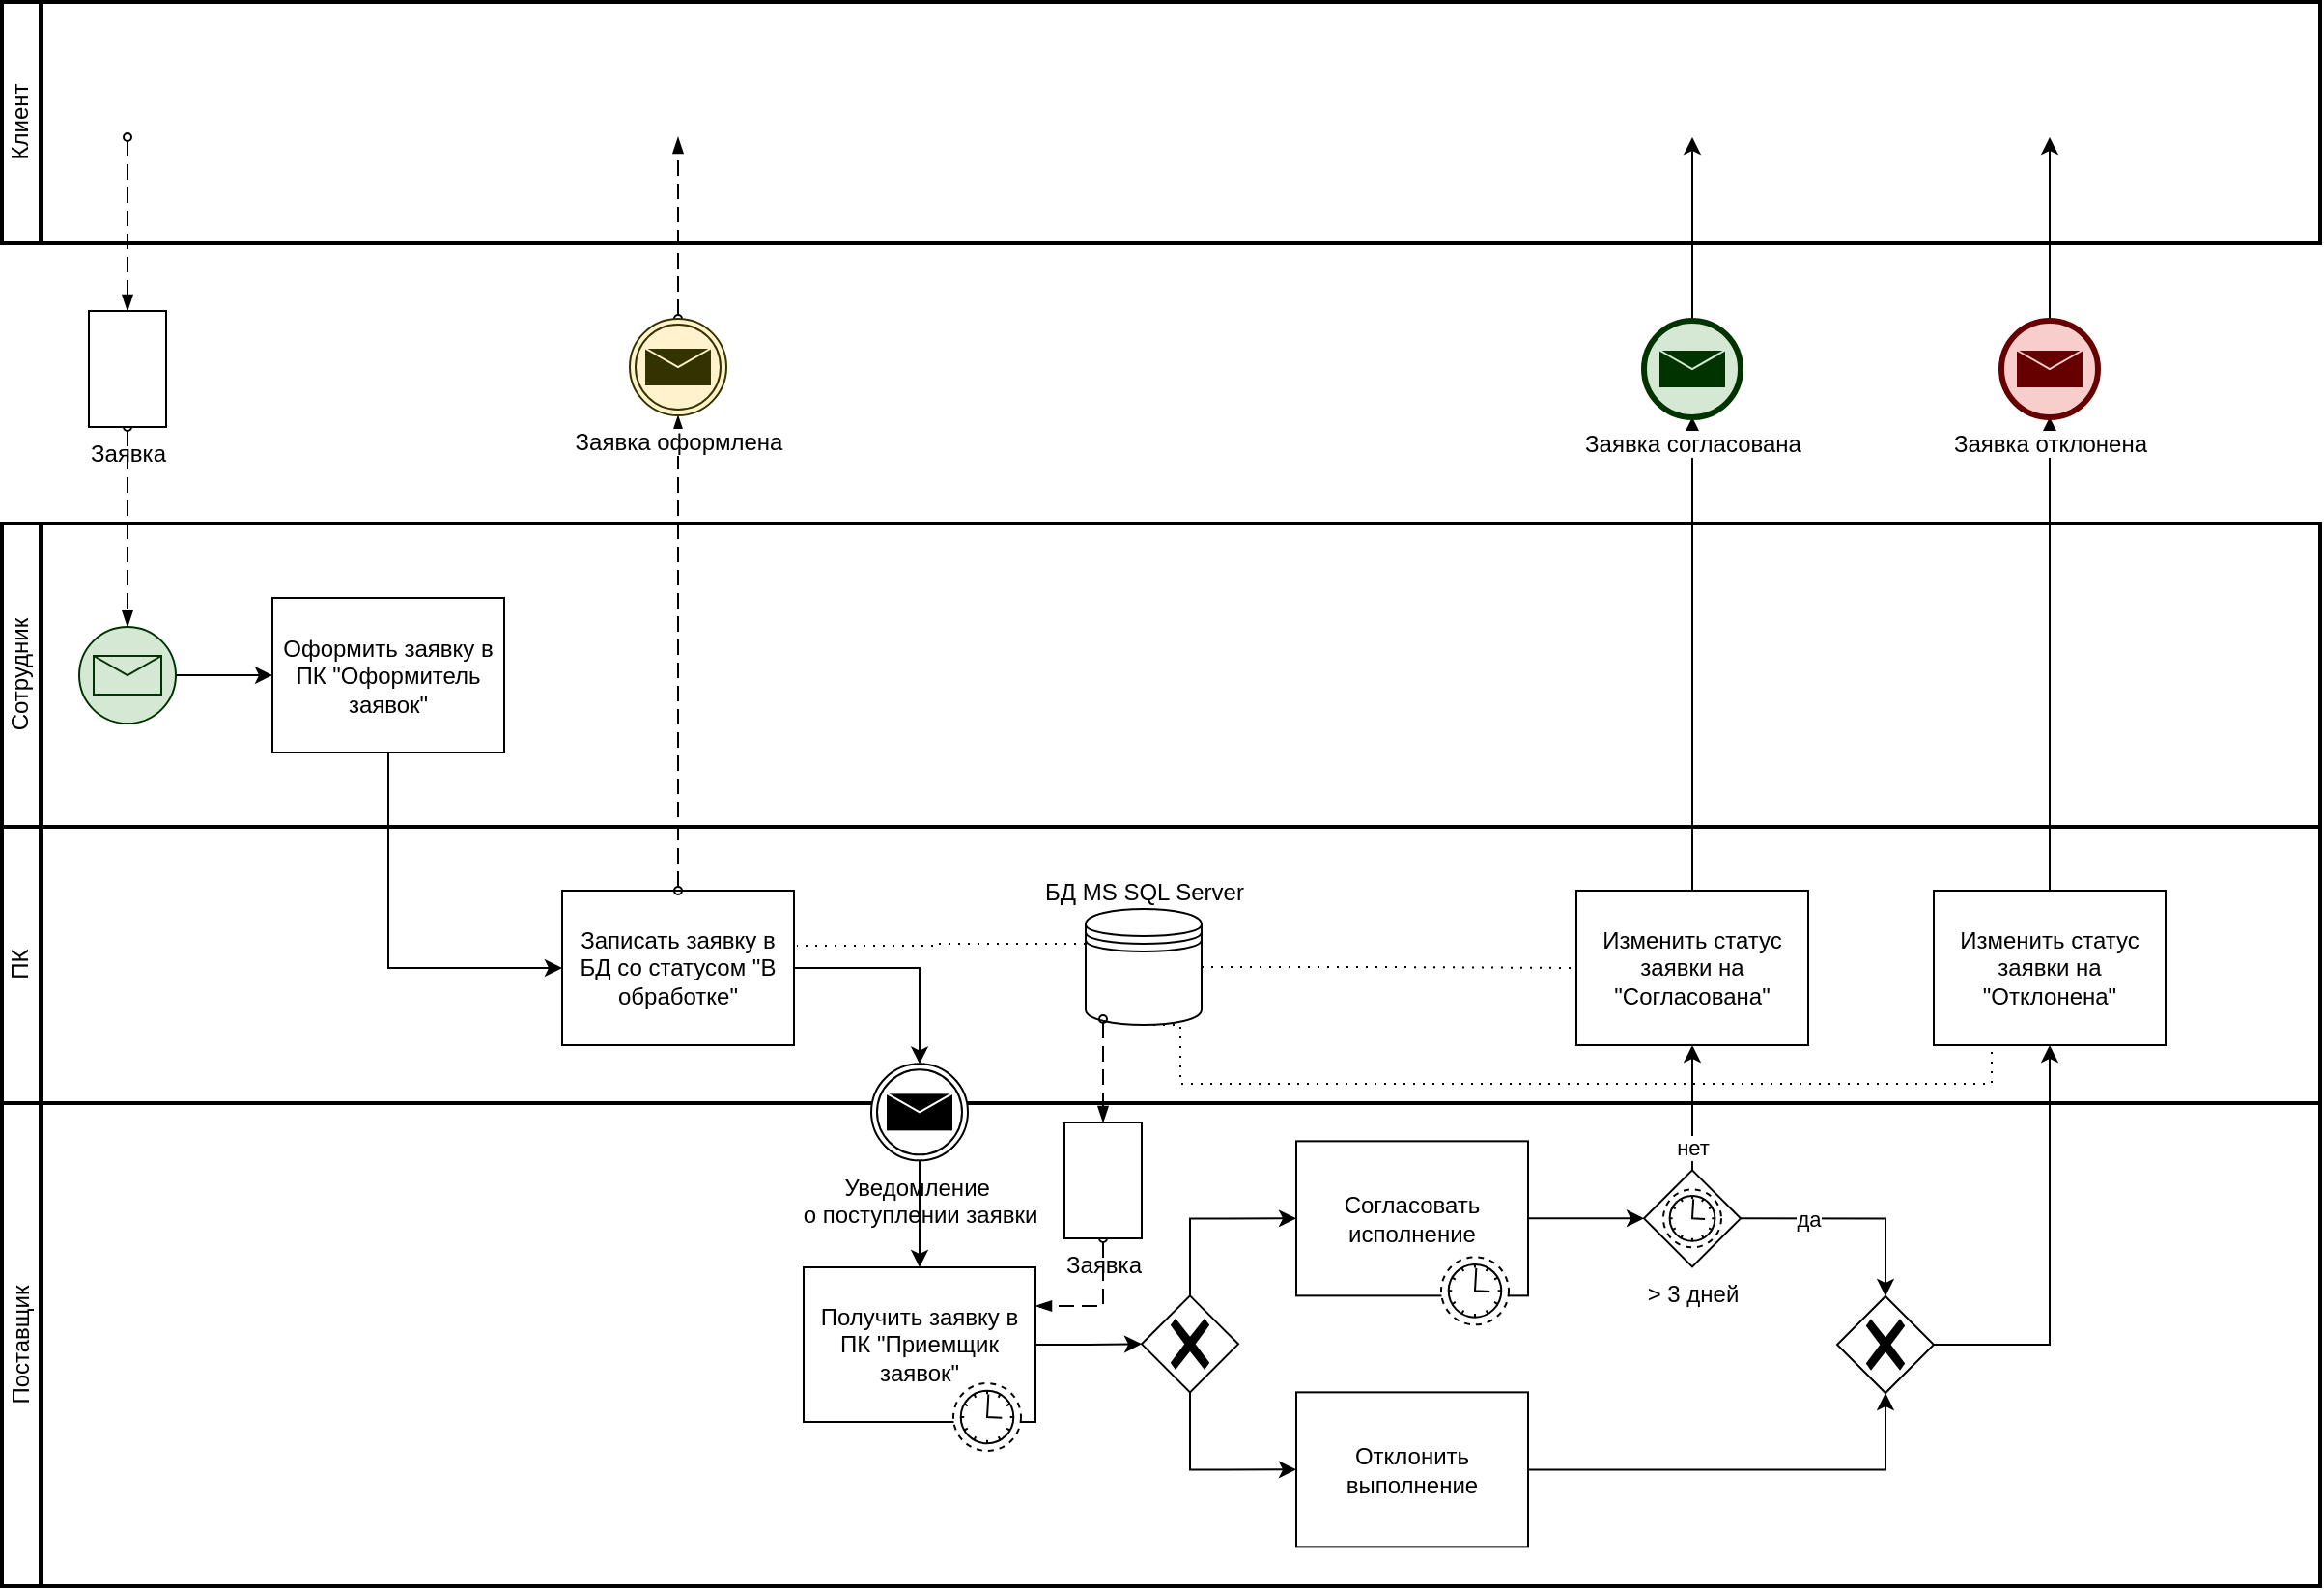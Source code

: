 <mxfile version="26.1.1">
  <diagram name="Page-1" id="2a216829-ef6e-dabb-86c1-c78162f3ba2b">
    <mxGraphModel dx="1750" dy="928" grid="1" gridSize="10" guides="1" tooltips="1" connect="1" arrows="1" fold="1" page="1" pageScale="1" pageWidth="850" pageHeight="1100" background="none" math="0" shadow="0">
      <root>
        <mxCell id="0" />
        <mxCell id="1" parent="0" />
        <mxCell id="HtF4_B8D5Q-UJ-8oCtYW-14" value="Поставщик" style="swimlane;html=1;startSize=20;fontStyle=0;collapsible=0;horizontal=0;swimlaneLine=1;swimlaneFillColor=#ffffff;strokeWidth=2;whiteSpace=wrap;" parent="1" vertex="1">
          <mxGeometry x="390" y="660" width="1200" height="250" as="geometry" />
        </mxCell>
        <mxCell id="HtF4_B8D5Q-UJ-8oCtYW-24" value="" style="points=[[0.25,0.25,0],[0.5,0,0],[0.75,0.25,0],[1,0.5,0],[0.75,0.75,0],[0.5,1,0],[0.25,0.75,0],[0,0.5,0]];shape=mxgraph.bpmn.gateway2;html=1;verticalLabelPosition=bottom;labelBackgroundColor=#ffffff;verticalAlign=top;align=center;perimeter=rhombusPerimeter;outlineConnect=0;outline=none;symbol=none;gwType=exclusive;" parent="HtF4_B8D5Q-UJ-8oCtYW-14" vertex="1">
          <mxGeometry x="590" y="99.68" width="50" height="50" as="geometry" />
        </mxCell>
        <mxCell id="HtF4_B8D5Q-UJ-8oCtYW-25" style="edgeStyle=orthogonalEdgeStyle;rounded=0;orthogonalLoop=1;jettySize=auto;html=1;entryX=0;entryY=0.5;entryDx=0;entryDy=0;entryPerimeter=0;exitX=1;exitY=0.5;exitDx=0;exitDy=0;exitPerimeter=0;" parent="HtF4_B8D5Q-UJ-8oCtYW-14" source="HtF4_B8D5Q-UJ-8oCtYW-39" target="HtF4_B8D5Q-UJ-8oCtYW-24" edge="1">
          <mxGeometry relative="1" as="geometry">
            <mxPoint x="260" y="100" as="sourcePoint" />
          </mxGeometry>
        </mxCell>
        <mxCell id="HtF4_B8D5Q-UJ-8oCtYW-37" value="&amp;gt; 3 дней" style="points=[[0.25,0.25,0],[0.5,0,0],[0.75,0.25,0],[1,0.5,0],[0.75,0.75,0],[0.5,1,0],[0.25,0.75,0],[0,0.5,0]];shape=mxgraph.bpmn.gateway2;html=1;verticalLabelPosition=bottom;labelBackgroundColor=#ffffff;verticalAlign=top;align=center;perimeter=rhombusPerimeter;outlineConnect=0;outline=eventNonint;symbol=timer;labelPosition=center;" parent="HtF4_B8D5Q-UJ-8oCtYW-14" vertex="1">
          <mxGeometry x="850" y="34.68" width="50" height="50" as="geometry" />
        </mxCell>
        <mxCell id="HtF4_B8D5Q-UJ-8oCtYW-38" style="edgeStyle=orthogonalEdgeStyle;rounded=0;orthogonalLoop=1;jettySize=auto;html=1;exitX=1;exitY=0.5;exitDx=0;exitDy=0;exitPerimeter=0;entryX=0;entryY=0.5;entryDx=0;entryDy=0;entryPerimeter=0;" parent="HtF4_B8D5Q-UJ-8oCtYW-14" source="HtF4_B8D5Q-UJ-8oCtYW-40" target="HtF4_B8D5Q-UJ-8oCtYW-37" edge="1">
          <mxGeometry relative="1" as="geometry">
            <mxPoint x="990" y="51.68" as="sourcePoint" />
          </mxGeometry>
        </mxCell>
        <mxCell id="HtF4_B8D5Q-UJ-8oCtYW-39" value="Получить заявку в ПК &quot;Приемщик заявок&quot;" style="points=[[0.25,0,0],[0.5,0,0],[0.75,0,0],[1,0.25,0],[1,0.5,0],[1,0.75,0],[0.75,1,0],[0.5,1,0],[0.25,1,0],[0,0.75,0],[0,0.5,0],[0,0.25,0]];shape=mxgraph.bpmn.task2;whiteSpace=wrap;rectStyle=rounded;size=10;html=1;container=1;expand=0;collapsible=0;taskMarker=user;" parent="HtF4_B8D5Q-UJ-8oCtYW-14" vertex="1">
          <mxGeometry x="415" y="85" width="120" height="80" as="geometry" />
        </mxCell>
        <mxCell id="HtF4_B8D5Q-UJ-8oCtYW-36" value="" style="points=[[0.145,0.145,0],[0.5,0,0],[0.855,0.145,0],[1,0.5,0],[0.855,0.855,0],[0.5,1,0],[0.145,0.855,0],[0,0.5,0]];shape=mxgraph.bpmn.event;html=1;verticalLabelPosition=bottom;labelBackgroundColor=#ffffff;verticalAlign=top;align=center;perimeter=ellipsePerimeter;outlineConnect=0;aspect=fixed;outline=eventNonint;symbol=timer;" parent="HtF4_B8D5Q-UJ-8oCtYW-39" vertex="1">
          <mxGeometry x="77.5" y="60" width="35" height="35" as="geometry" />
        </mxCell>
        <mxCell id="HtF4_B8D5Q-UJ-8oCtYW-40" value="Согласовать исполнение" style="points=[[0.25,0,0],[0.5,0,0],[0.75,0,0],[1,0.25,0],[1,0.5,0],[1,0.75,0],[0.75,1,0],[0.5,1,0],[0.25,1,0],[0,0.75,0],[0,0.5,0],[0,0.25,0]];shape=mxgraph.bpmn.task2;whiteSpace=wrap;rectStyle=rounded;size=10;html=1;container=1;expand=0;collapsible=0;taskMarker=user;" parent="HtF4_B8D5Q-UJ-8oCtYW-14" vertex="1">
          <mxGeometry x="670" y="19.68" width="120" height="80" as="geometry" />
        </mxCell>
        <mxCell id="HtF4_B8D5Q-UJ-8oCtYW-73" value="" style="points=[[0.145,0.145,0],[0.5,0,0],[0.855,0.145,0],[1,0.5,0],[0.855,0.855,0],[0.5,1,0],[0.145,0.855,0],[0,0.5,0]];shape=mxgraph.bpmn.event;html=1;verticalLabelPosition=bottom;labelBackgroundColor=#ffffff;verticalAlign=top;align=center;perimeter=ellipsePerimeter;outlineConnect=0;aspect=fixed;outline=eventNonint;symbol=timer;" parent="HtF4_B8D5Q-UJ-8oCtYW-40" vertex="1">
          <mxGeometry x="75" y="60" width="35" height="35" as="geometry" />
        </mxCell>
        <mxCell id="HtF4_B8D5Q-UJ-8oCtYW-34" style="edgeStyle=orthogonalEdgeStyle;rounded=0;orthogonalLoop=1;jettySize=auto;html=1;entryX=0;entryY=0.5;entryDx=0;entryDy=0;entryPerimeter=0;exitX=0.5;exitY=0;exitDx=0;exitDy=0;exitPerimeter=0;" parent="HtF4_B8D5Q-UJ-8oCtYW-14" source="HtF4_B8D5Q-UJ-8oCtYW-24" target="HtF4_B8D5Q-UJ-8oCtYW-40" edge="1">
          <mxGeometry relative="1" as="geometry">
            <mxPoint x="870" y="51.68" as="targetPoint" />
          </mxGeometry>
        </mxCell>
        <mxCell id="HtF4_B8D5Q-UJ-8oCtYW-41" value="Отклонить выполнение" style="points=[[0.25,0,0],[0.5,0,0],[0.75,0,0],[1,0.25,0],[1,0.5,0],[1,0.75,0],[0.75,1,0],[0.5,1,0],[0.25,1,0],[0,0.75,0],[0,0.5,0],[0,0.25,0]];shape=mxgraph.bpmn.task2;whiteSpace=wrap;rectStyle=rounded;size=10;html=1;container=1;expand=0;collapsible=0;taskMarker=user;" parent="HtF4_B8D5Q-UJ-8oCtYW-14" vertex="1">
          <mxGeometry x="670" y="149.68" width="120" height="80" as="geometry" />
        </mxCell>
        <mxCell id="HtF4_B8D5Q-UJ-8oCtYW-35" style="edgeStyle=orthogonalEdgeStyle;rounded=0;orthogonalLoop=1;jettySize=auto;html=1;exitX=0.5;exitY=1;exitDx=0;exitDy=0;exitPerimeter=0;entryX=0;entryY=0.5;entryDx=0;entryDy=0;entryPerimeter=0;" parent="HtF4_B8D5Q-UJ-8oCtYW-14" source="HtF4_B8D5Q-UJ-8oCtYW-24" target="HtF4_B8D5Q-UJ-8oCtYW-41" edge="1">
          <mxGeometry relative="1" as="geometry">
            <mxPoint x="870" y="151.68" as="targetPoint" />
          </mxGeometry>
        </mxCell>
        <mxCell id="HtF4_B8D5Q-UJ-8oCtYW-42" value="" style="points=[[0.25,0.25,0],[0.5,0,0],[0.75,0.25,0],[1,0.5,0],[0.75,0.75,0],[0.5,1,0],[0.25,0.75,0],[0,0.5,0]];shape=mxgraph.bpmn.gateway2;html=1;verticalLabelPosition=bottom;labelBackgroundColor=#ffffff;verticalAlign=top;align=center;perimeter=rhombusPerimeter;outlineConnect=0;outline=none;symbol=none;gwType=exclusive;" parent="HtF4_B8D5Q-UJ-8oCtYW-14" vertex="1">
          <mxGeometry x="950" y="100" width="50" height="50" as="geometry" />
        </mxCell>
        <mxCell id="HtF4_B8D5Q-UJ-8oCtYW-43" style="edgeStyle=orthogonalEdgeStyle;rounded=0;orthogonalLoop=1;jettySize=auto;html=1;entryX=0.5;entryY=1;entryDx=0;entryDy=0;entryPerimeter=0;" parent="HtF4_B8D5Q-UJ-8oCtYW-14" source="HtF4_B8D5Q-UJ-8oCtYW-41" target="HtF4_B8D5Q-UJ-8oCtYW-42" edge="1">
          <mxGeometry relative="1" as="geometry" />
        </mxCell>
        <mxCell id="HtF4_B8D5Q-UJ-8oCtYW-44" style="edgeStyle=orthogonalEdgeStyle;rounded=0;orthogonalLoop=1;jettySize=auto;html=1;entryX=0.5;entryY=0;entryDx=0;entryDy=0;entryPerimeter=0;exitX=1;exitY=0.5;exitDx=0;exitDy=0;exitPerimeter=0;" parent="HtF4_B8D5Q-UJ-8oCtYW-14" source="HtF4_B8D5Q-UJ-8oCtYW-37" target="HtF4_B8D5Q-UJ-8oCtYW-42" edge="1">
          <mxGeometry relative="1" as="geometry">
            <mxPoint x="970" y="34.68" as="sourcePoint" />
            <mxPoint x="1045.02" y="74.68" as="targetPoint" />
          </mxGeometry>
        </mxCell>
        <mxCell id="HtF4_B8D5Q-UJ-8oCtYW-45" value="да" style="edgeLabel;html=1;align=center;verticalAlign=middle;resizable=0;points=[];" parent="HtF4_B8D5Q-UJ-8oCtYW-44" vertex="1" connectable="0">
          <mxGeometry x="-0.095" y="-1" relative="1" as="geometry">
            <mxPoint x="-17" y="-1" as="offset" />
          </mxGeometry>
        </mxCell>
        <mxCell id="4Kduz1Ke5E7AeXWU6t7F-3" value="" style="dashed=1;dashPattern=8 4;endArrow=blockThin;endFill=1;startArrow=oval;startFill=0;endSize=6;startSize=4;html=1;rounded=0;entryX=1;entryY=0.25;entryDx=0;entryDy=0;entryPerimeter=0;edgeStyle=orthogonalEdgeStyle;exitX=0.5;exitY=1;exitDx=0;exitDy=0;exitPerimeter=0;" edge="1" parent="HtF4_B8D5Q-UJ-8oCtYW-14" source="4Kduz1Ke5E7AeXWU6t7F-4" target="HtF4_B8D5Q-UJ-8oCtYW-39">
          <mxGeometry width="160" relative="1" as="geometry">
            <mxPoint x="370" y="70" as="sourcePoint" />
            <mxPoint x="350" y="166.68" as="targetPoint" />
          </mxGeometry>
        </mxCell>
        <mxCell id="4Kduz1Ke5E7AeXWU6t7F-4" value="Заявка" style="shape=mxgraph.bpmn.data2;labelPosition=center;verticalLabelPosition=bottom;align=center;verticalAlign=top;size=15;html=1;" vertex="1" parent="HtF4_B8D5Q-UJ-8oCtYW-14">
          <mxGeometry x="550" y="10.0" width="40" height="60" as="geometry" />
        </mxCell>
        <mxCell id="HtF4_B8D5Q-UJ-8oCtYW-69" value="ПК" style="swimlane;html=1;startSize=20;fontStyle=0;collapsible=0;horizontal=0;swimlaneLine=1;swimlaneFillColor=#ffffff;strokeWidth=2;whiteSpace=wrap;" parent="1" vertex="1">
          <mxGeometry x="390" y="517" width="1200" height="143" as="geometry" />
        </mxCell>
        <mxCell id="HtF4_B8D5Q-UJ-8oCtYW-54" value="Изменить статус заявки на &quot;Отклонена&quot;" style="points=[[0.25,0,0],[0.5,0,0],[0.75,0,0],[1,0.25,0],[1,0.5,0],[1,0.75,0],[0.75,1,0],[0.5,1,0],[0.25,1,0],[0,0.75,0],[0,0.5,0],[0,0.25,0]];shape=mxgraph.bpmn.task2;whiteSpace=wrap;rectStyle=rounded;size=10;html=1;container=1;expand=0;collapsible=0;taskMarker=script;" parent="HtF4_B8D5Q-UJ-8oCtYW-69" vertex="1">
          <mxGeometry x="1000" y="33" width="120" height="80" as="geometry" />
        </mxCell>
        <mxCell id="HtF4_B8D5Q-UJ-8oCtYW-70" value="Записать заявку в БД со статусом &quot;В обработке&quot;" style="points=[[0.25,0,0],[0.5,0,0],[0.75,0,0],[1,0.25,0],[1,0.5,0],[1,0.75,0],[0.75,1,0],[0.5,1,0],[0.25,1,0],[0,0.75,0],[0,0.5,0],[0,0.25,0]];shape=mxgraph.bpmn.task2;whiteSpace=wrap;rectStyle=rounded;size=10;html=1;container=1;expand=0;collapsible=0;taskMarker=script;" parent="HtF4_B8D5Q-UJ-8oCtYW-69" vertex="1">
          <mxGeometry x="290" y="33" width="120" height="80" as="geometry" />
        </mxCell>
        <mxCell id="HtF4_B8D5Q-UJ-8oCtYW-12" value="БД MS SQL Server" style="shape=datastore;html=1;labelPosition=center;verticalLabelPosition=top;align=center;verticalAlign=bottom;" parent="HtF4_B8D5Q-UJ-8oCtYW-69" vertex="1">
          <mxGeometry x="561" y="42.5" width="60" height="60" as="geometry" />
        </mxCell>
        <mxCell id="HtF4_B8D5Q-UJ-8oCtYW-71" value="" style="edgeStyle=orthogonalEdgeStyle;fontSize=12;html=1;endFill=0;startFill=0;endSize=6;startSize=6;dashed=1;dashPattern=1 4;endArrow=none;startArrow=none;rounded=0;entryX=1.013;entryY=0.356;entryDx=0;entryDy=0;entryPerimeter=0;exitX=0;exitY=0.3;exitDx=0;exitDy=0;" parent="HtF4_B8D5Q-UJ-8oCtYW-69" source="HtF4_B8D5Q-UJ-8oCtYW-12" target="HtF4_B8D5Q-UJ-8oCtYW-70" edge="1">
          <mxGeometry width="160" relative="1" as="geometry">
            <mxPoint x="790" y="953" as="sourcePoint" />
            <mxPoint x="1125" y="953" as="targetPoint" />
          </mxGeometry>
        </mxCell>
        <mxCell id="HtF4_B8D5Q-UJ-8oCtYW-60" value="Изменить статус заявки на &quot;Согласована&quot;" style="points=[[0.25,0,0],[0.5,0,0],[0.75,0,0],[1,0.25,0],[1,0.5,0],[1,0.75,0],[0.75,1,0],[0.5,1,0],[0.25,1,0],[0,0.75,0],[0,0.5,0],[0,0.25,0]];shape=mxgraph.bpmn.task2;whiteSpace=wrap;rectStyle=rounded;size=10;html=1;container=1;expand=0;collapsible=0;taskMarker=script;" parent="HtF4_B8D5Q-UJ-8oCtYW-69" vertex="1">
          <mxGeometry x="815" y="33" width="120" height="80" as="geometry" />
        </mxCell>
        <mxCell id="HtF4_B8D5Q-UJ-8oCtYW-55" value="" style="edgeStyle=orthogonalEdgeStyle;fontSize=12;html=1;endFill=0;startFill=0;endSize=6;startSize=6;dashed=1;dashPattern=1 4;endArrow=none;startArrow=none;rounded=0;entryX=0;entryY=0.5;entryDx=0;entryDy=0;entryPerimeter=0;exitX=1;exitY=0.5;exitDx=0;exitDy=0;" parent="HtF4_B8D5Q-UJ-8oCtYW-69" source="HtF4_B8D5Q-UJ-8oCtYW-12" target="HtF4_B8D5Q-UJ-8oCtYW-60" edge="1">
          <mxGeometry width="160" relative="1" as="geometry">
            <mxPoint x="460" y="-340" as="sourcePoint" />
            <mxPoint x="620" y="-340" as="targetPoint" />
          </mxGeometry>
        </mxCell>
        <mxCell id="HtF4_B8D5Q-UJ-8oCtYW-78" value="" style="edgeStyle=orthogonalEdgeStyle;fontSize=12;html=1;endFill=0;startFill=0;endSize=6;startSize=6;dashed=1;dashPattern=1 4;endArrow=none;startArrow=none;rounded=0;entryX=0.25;entryY=1;entryDx=0;entryDy=0;entryPerimeter=0;exitX=0.5;exitY=1;exitDx=0;exitDy=0;" parent="HtF4_B8D5Q-UJ-8oCtYW-69" source="HtF4_B8D5Q-UJ-8oCtYW-12" target="HtF4_B8D5Q-UJ-8oCtYW-54" edge="1">
          <mxGeometry width="160" relative="1" as="geometry">
            <mxPoint x="340" y="60" as="sourcePoint" />
            <mxPoint x="525" y="160" as="targetPoint" />
            <Array as="points">
              <mxPoint x="610" y="133" />
              <mxPoint x="1030" y="133" />
            </Array>
          </mxGeometry>
        </mxCell>
        <mxCell id="4Kduz1Ke5E7AeXWU6t7F-12" value="" style="edgeStyle=orthogonalEdgeStyle;rounded=0;orthogonalLoop=1;jettySize=auto;html=1;entryX=0.5;entryY=0;entryDx=0;entryDy=0;entryPerimeter=0;exitX=1;exitY=0.5;exitDx=0;exitDy=0;exitPerimeter=0;" edge="1" parent="HtF4_B8D5Q-UJ-8oCtYW-69" source="HtF4_B8D5Q-UJ-8oCtYW-70" target="4Kduz1Ke5E7AeXWU6t7F-11">
          <mxGeometry relative="1" as="geometry">
            <mxPoint x="410" y="73" as="sourcePoint" />
            <mxPoint x="500" y="238" as="targetPoint" />
          </mxGeometry>
        </mxCell>
        <mxCell id="4Kduz1Ke5E7AeXWU6t7F-11" value="Уведомление&amp;nbsp;&lt;div&gt;о поступлении заявки&lt;/div&gt;" style="points=[[0.145,0.145,0],[0.5,0,0],[0.855,0.145,0],[1,0.5,0],[0.855,0.855,0],[0.5,1,0],[0.145,0.855,0],[0,0.5,0]];shape=mxgraph.bpmn.event;html=1;verticalLabelPosition=bottom;labelBackgroundColor=#ffffff;verticalAlign=top;align=center;perimeter=ellipsePerimeter;outlineConnect=0;aspect=fixed;outline=throwing;symbol=message;" vertex="1" parent="HtF4_B8D5Q-UJ-8oCtYW-69">
          <mxGeometry x="450" y="122.68" width="50" height="50" as="geometry" />
        </mxCell>
        <mxCell id="HtF4_B8D5Q-UJ-8oCtYW-8" value="Сотрудник" style="swimlane;html=1;startSize=20;fontStyle=0;collapsible=0;horizontal=0;swimlaneLine=1;swimlaneFillColor=#ffffff;strokeWidth=2;whiteSpace=wrap;" parent="1" vertex="1">
          <mxGeometry x="390" y="360" width="1200" height="157" as="geometry" />
        </mxCell>
        <mxCell id="HtF4_B8D5Q-UJ-8oCtYW-29" value="" style="points=[[0.145,0.145,0],[0.5,0,0],[0.855,0.145,0],[1,0.5,0],[0.855,0.855,0],[0.5,1,0],[0.145,0.855,0],[0,0.5,0]];shape=mxgraph.bpmn.event;html=1;verticalLabelPosition=bottom;labelBackgroundColor=#ffffff;verticalAlign=top;align=center;perimeter=ellipsePerimeter;outlineConnect=0;aspect=fixed;outline=standard;symbol=message;fillColor=#d5e8d4;strokeColor=#003300;" parent="HtF4_B8D5Q-UJ-8oCtYW-8" vertex="1">
          <mxGeometry x="40" y="53.5" width="50" height="50" as="geometry" />
        </mxCell>
        <mxCell id="HtF4_B8D5Q-UJ-8oCtYW-30" style="edgeStyle=orthogonalEdgeStyle;rounded=0;orthogonalLoop=1;jettySize=auto;html=1;entryX=0;entryY=0.5;entryDx=0;entryDy=0;entryPerimeter=0;" parent="HtF4_B8D5Q-UJ-8oCtYW-8" source="HtF4_B8D5Q-UJ-8oCtYW-29" target="HtF4_B8D5Q-UJ-8oCtYW-67" edge="1">
          <mxGeometry relative="1" as="geometry">
            <mxPoint x="140" y="80" as="targetPoint" />
          </mxGeometry>
        </mxCell>
        <mxCell id="HtF4_B8D5Q-UJ-8oCtYW-67" value="Оформить заявку в ПК &quot;Оформитель заявок&quot;" style="points=[[0.25,0,0],[0.5,0,0],[0.75,0,0],[1,0.25,0],[1,0.5,0],[1,0.75,0],[0.75,1,0],[0.5,1,0],[0.25,1,0],[0,0.75,0],[0,0.5,0],[0,0.25,0]];shape=mxgraph.bpmn.task2;whiteSpace=wrap;rectStyle=rounded;size=10;html=1;container=1;expand=0;collapsible=0;taskMarker=user;" parent="HtF4_B8D5Q-UJ-8oCtYW-8" vertex="1">
          <mxGeometry x="140" y="38.5" width="120" height="80" as="geometry" />
        </mxCell>
        <mxCell id="HtF4_B8D5Q-UJ-8oCtYW-20" style="edgeStyle=orthogonalEdgeStyle;rounded=0;orthogonalLoop=1;jettySize=auto;html=1;entryX=0;entryY=0.5;entryDx=0;entryDy=0;entryPerimeter=0;exitX=0.5;exitY=1;exitDx=0;exitDy=0;exitPerimeter=0;" parent="1" source="HtF4_B8D5Q-UJ-8oCtYW-67" target="HtF4_B8D5Q-UJ-8oCtYW-70" edge="1">
          <mxGeometry relative="1" as="geometry">
            <mxPoint x="590" y="617" as="sourcePoint" />
            <mxPoint x="590" y="797" as="targetPoint" />
          </mxGeometry>
        </mxCell>
        <mxCell id="HtF4_B8D5Q-UJ-8oCtYW-27" value="Клиент" style="swimlane;html=1;startSize=20;fontStyle=0;collapsible=0;horizontal=0;swimlaneLine=1;swimlaneFillColor=#ffffff;strokeWidth=2;whiteSpace=wrap;" parent="1" vertex="1">
          <mxGeometry x="390" y="90" width="1200" height="125" as="geometry" />
        </mxCell>
        <mxCell id="HtF4_B8D5Q-UJ-8oCtYW-50" value="" style="dashed=1;dashPattern=8 4;endArrow=blockThin;endFill=1;startArrow=oval;startFill=0;endSize=6;startSize=4;html=1;rounded=0;exitX=0.5;exitY=0;exitDx=0;exitDy=0;exitPerimeter=0;" parent="HtF4_B8D5Q-UJ-8oCtYW-27" source="HtF4_B8D5Q-UJ-8oCtYW-48" edge="1">
          <mxGeometry width="160" relative="1" as="geometry">
            <mxPoint x="305" y="120" as="sourcePoint" />
            <mxPoint x="350" y="70" as="targetPoint" />
          </mxGeometry>
        </mxCell>
        <mxCell id="HtF4_B8D5Q-UJ-8oCtYW-31" value="" style="dashed=1;dashPattern=8 4;endArrow=blockThin;endFill=1;startArrow=oval;startFill=0;endSize=6;startSize=4;html=1;rounded=0;entryX=0.5;entryY=0;entryDx=0;entryDy=0;entryPerimeter=0;" parent="1" source="HtF4_B8D5Q-UJ-8oCtYW-28" target="HtF4_B8D5Q-UJ-8oCtYW-29" edge="1">
          <mxGeometry width="160" relative="1" as="geometry">
            <mxPoint x="455" y="377" as="sourcePoint" />
            <mxPoint x="880" y="457" as="targetPoint" />
          </mxGeometry>
        </mxCell>
        <mxCell id="HtF4_B8D5Q-UJ-8oCtYW-28" value="Заявка" style="shape=mxgraph.bpmn.data2;labelPosition=center;verticalLabelPosition=bottom;align=center;verticalAlign=top;size=15;html=1;" parent="1" vertex="1">
          <mxGeometry x="435" y="250" width="40" height="60" as="geometry" />
        </mxCell>
        <mxCell id="HtF4_B8D5Q-UJ-8oCtYW-49" value="" style="dashed=1;dashPattern=8 4;endArrow=blockThin;endFill=1;startArrow=oval;startFill=0;endSize=6;startSize=4;html=1;rounded=0;exitX=0.5;exitY=0;exitDx=0;exitDy=0;exitPerimeter=0;entryX=0.5;entryY=1;entryDx=0;entryDy=0;entryPerimeter=0;" parent="1" source="HtF4_B8D5Q-UJ-8oCtYW-70" target="HtF4_B8D5Q-UJ-8oCtYW-48" edge="1">
          <mxGeometry width="160" relative="1" as="geometry">
            <mxPoint x="590" y="537" as="sourcePoint" />
            <mxPoint x="820" y="457" as="targetPoint" />
          </mxGeometry>
        </mxCell>
        <mxCell id="HtF4_B8D5Q-UJ-8oCtYW-58" style="edgeStyle=orthogonalEdgeStyle;rounded=0;orthogonalLoop=1;jettySize=auto;html=1;exitX=0.5;exitY=0;exitDx=0;exitDy=0;exitPerimeter=0;" parent="1" source="HtF4_B8D5Q-UJ-8oCtYW-56" edge="1">
          <mxGeometry relative="1" as="geometry">
            <mxPoint x="1450" y="160" as="targetPoint" />
          </mxGeometry>
        </mxCell>
        <mxCell id="HtF4_B8D5Q-UJ-8oCtYW-65" style="edgeStyle=orthogonalEdgeStyle;rounded=0;orthogonalLoop=1;jettySize=auto;html=1;exitX=0.5;exitY=0;exitDx=0;exitDy=0;exitPerimeter=0;" parent="1" source="HtF4_B8D5Q-UJ-8oCtYW-63" edge="1">
          <mxGeometry relative="1" as="geometry">
            <mxPoint x="1265" y="160" as="targetPoint" />
          </mxGeometry>
        </mxCell>
        <mxCell id="HtF4_B8D5Q-UJ-8oCtYW-64" style="edgeStyle=orthogonalEdgeStyle;rounded=0;orthogonalLoop=1;jettySize=auto;html=1;entryX=0.5;entryY=1;entryDx=0;entryDy=0;entryPerimeter=0;exitX=0.5;exitY=0;exitDx=0;exitDy=0;exitPerimeter=0;" parent="1" source="HtF4_B8D5Q-UJ-8oCtYW-60" target="HtF4_B8D5Q-UJ-8oCtYW-63" edge="1">
          <mxGeometry relative="1" as="geometry" />
        </mxCell>
        <mxCell id="HtF4_B8D5Q-UJ-8oCtYW-63" value="Заявка согласована" style="points=[[0.145,0.145,0],[0.5,0,0],[0.855,0.145,0],[1,0.5,0],[0.855,0.855,0],[0.5,1,0],[0.145,0.855,0],[0,0.5,0]];shape=mxgraph.bpmn.event;html=1;verticalLabelPosition=bottom;labelBackgroundColor=#ffffff;verticalAlign=top;align=center;perimeter=ellipsePerimeter;outlineConnect=0;aspect=fixed;outline=end;symbol=message;fillColor=#d5e8d4;strokeColor=#003300;" parent="1" vertex="1">
          <mxGeometry x="1240" y="255" width="50" height="50" as="geometry" />
        </mxCell>
        <mxCell id="HtF4_B8D5Q-UJ-8oCtYW-46" style="edgeStyle=orthogonalEdgeStyle;rounded=0;orthogonalLoop=1;jettySize=auto;html=1;entryX=0.5;entryY=1;entryDx=0;entryDy=0;entryPerimeter=0;exitX=1;exitY=0.5;exitDx=0;exitDy=0;exitPerimeter=0;" parent="1" source="HtF4_B8D5Q-UJ-8oCtYW-42" target="HtF4_B8D5Q-UJ-8oCtYW-54" edge="1">
          <mxGeometry relative="1" as="geometry" />
        </mxCell>
        <mxCell id="HtF4_B8D5Q-UJ-8oCtYW-57" style="edgeStyle=orthogonalEdgeStyle;rounded=0;orthogonalLoop=1;jettySize=auto;html=1;entryX=0.5;entryY=1;entryDx=0;entryDy=0;entryPerimeter=0;exitX=0.5;exitY=0;exitDx=0;exitDy=0;exitPerimeter=0;" parent="1" source="HtF4_B8D5Q-UJ-8oCtYW-54" target="HtF4_B8D5Q-UJ-8oCtYW-56" edge="1">
          <mxGeometry relative="1" as="geometry" />
        </mxCell>
        <mxCell id="HtF4_B8D5Q-UJ-8oCtYW-32" value="" style="dashed=1;dashPattern=8 4;endArrow=blockThin;endFill=1;startArrow=oval;startFill=0;endSize=6;startSize=4;html=1;rounded=0;entryX=0.5;entryY=0;entryDx=0;entryDy=0;entryPerimeter=0;" parent="1" target="HtF4_B8D5Q-UJ-8oCtYW-28" edge="1">
          <mxGeometry width="160" relative="1" as="geometry">
            <mxPoint x="455" y="160" as="sourcePoint" />
            <mxPoint x="455" y="552" as="targetPoint" />
          </mxGeometry>
        </mxCell>
        <mxCell id="HtF4_B8D5Q-UJ-8oCtYW-48" value="Заявка оформлена" style="points=[[0.145,0.145,0],[0.5,0,0],[0.855,0.145,0],[1,0.5,0],[0.855,0.855,0],[0.5,1,0],[0.145,0.855,0],[0,0.5,0]];shape=mxgraph.bpmn.event;html=1;verticalLabelPosition=bottom;labelBackgroundColor=#ffffff;verticalAlign=top;align=center;perimeter=ellipsePerimeter;outlineConnect=0;aspect=fixed;outline=throwing;symbol=message;fillColor=#fff2cc;strokeColor=#333300;" parent="1" vertex="1">
          <mxGeometry x="715" y="254" width="50" height="50" as="geometry" />
        </mxCell>
        <mxCell id="HtF4_B8D5Q-UJ-8oCtYW-75" value="" style="edgeStyle=orthogonalEdgeStyle;rounded=0;orthogonalLoop=1;jettySize=auto;html=1;entryX=0.5;entryY=1;entryDx=0;entryDy=0;entryPerimeter=0;exitX=0.5;exitY=0;exitDx=0;exitDy=0;exitPerimeter=0;" parent="1" source="HtF4_B8D5Q-UJ-8oCtYW-37" target="HtF4_B8D5Q-UJ-8oCtYW-60" edge="1">
          <mxGeometry relative="1" as="geometry">
            <mxPoint x="965" y="717" as="sourcePoint" />
            <mxPoint x="965" y="464" as="targetPoint" />
          </mxGeometry>
        </mxCell>
        <mxCell id="HtF4_B8D5Q-UJ-8oCtYW-77" value="нет" style="edgeLabel;html=1;align=center;verticalAlign=middle;resizable=0;points=[];" parent="HtF4_B8D5Q-UJ-8oCtYW-75" vertex="1" connectable="0">
          <mxGeometry x="-0.239" y="2" relative="1" as="geometry">
            <mxPoint x="2" y="13" as="offset" />
          </mxGeometry>
        </mxCell>
        <mxCell id="HtF4_B8D5Q-UJ-8oCtYW-56" value="Заявка отклонена" style="points=[[0.145,0.145,0],[0.5,0,0],[0.855,0.145,0],[1,0.5,0],[0.855,0.855,0],[0.5,1,0],[0.145,0.855,0],[0,0.5,0]];shape=mxgraph.bpmn.event;html=1;verticalLabelPosition=bottom;labelBackgroundColor=#ffffff;verticalAlign=top;align=center;perimeter=ellipsePerimeter;outlineConnect=0;aspect=fixed;outline=end;symbol=message;fillColor=#f8cecc;strokeColor=#660000;" parent="1" vertex="1">
          <mxGeometry x="1425" y="255" width="50" height="50" as="geometry" />
        </mxCell>
        <mxCell id="4Kduz1Ke5E7AeXWU6t7F-5" value="" style="dashed=1;dashPattern=8 4;endArrow=blockThin;endFill=1;startArrow=oval;startFill=0;endSize=6;startSize=4;html=1;rounded=0;entryX=0.5;entryY=0;entryDx=0;entryDy=0;entryPerimeter=0;exitX=0.15;exitY=0.95;exitDx=0;exitDy=0;exitPerimeter=0;" edge="1" parent="1" target="4Kduz1Ke5E7AeXWU6t7F-4" source="HtF4_B8D5Q-UJ-8oCtYW-12">
          <mxGeometry width="160" relative="1" as="geometry">
            <mxPoint x="880" y="590" as="sourcePoint" />
            <mxPoint x="740" y="1054.68" as="targetPoint" />
          </mxGeometry>
        </mxCell>
        <mxCell id="4Kduz1Ke5E7AeXWU6t7F-9" style="edgeStyle=orthogonalEdgeStyle;rounded=0;orthogonalLoop=1;jettySize=auto;html=1;entryX=0.5;entryY=0;entryDx=0;entryDy=0;entryPerimeter=0;exitX=0.5;exitY=1;exitDx=0;exitDy=0;exitPerimeter=0;" edge="1" parent="1" source="4Kduz1Ke5E7AeXWU6t7F-11" target="HtF4_B8D5Q-UJ-8oCtYW-39">
          <mxGeometry relative="1" as="geometry">
            <mxPoint x="600" y="489" as="sourcePoint" />
            <mxPoint x="690" y="600" as="targetPoint" />
          </mxGeometry>
        </mxCell>
      </root>
    </mxGraphModel>
  </diagram>
</mxfile>
